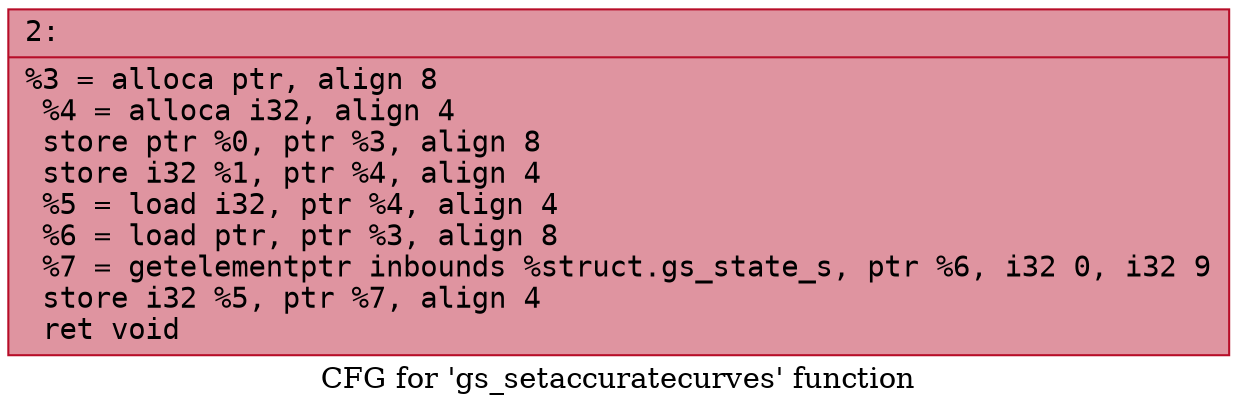 digraph "CFG for 'gs_setaccuratecurves' function" {
	label="CFG for 'gs_setaccuratecurves' function";

	Node0x600003b1ba70 [shape=record,color="#b70d28ff", style=filled, fillcolor="#b70d2870" fontname="Courier",label="{2:\l|  %3 = alloca ptr, align 8\l  %4 = alloca i32, align 4\l  store ptr %0, ptr %3, align 8\l  store i32 %1, ptr %4, align 4\l  %5 = load i32, ptr %4, align 4\l  %6 = load ptr, ptr %3, align 8\l  %7 = getelementptr inbounds %struct.gs_state_s, ptr %6, i32 0, i32 9\l  store i32 %5, ptr %7, align 4\l  ret void\l}"];
}
